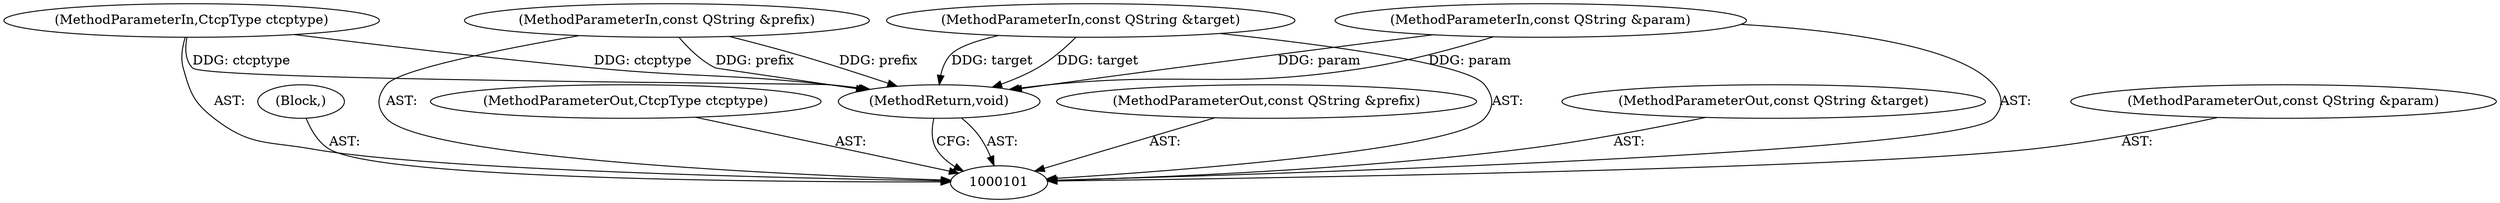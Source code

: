 digraph "0_quassel_a4ca568cdf68cf4a0343eb161518dc8e50cea87d_0" {
"1000107" [label="(MethodReturn,void)"];
"1000106" [label="(Block,)"];
"1000102" [label="(MethodParameterIn,CtcpType ctcptype)"];
"1000112" [label="(MethodParameterOut,CtcpType ctcptype)"];
"1000103" [label="(MethodParameterIn,const QString &prefix)"];
"1000113" [label="(MethodParameterOut,const QString &prefix)"];
"1000104" [label="(MethodParameterIn,const QString &target)"];
"1000114" [label="(MethodParameterOut,const QString &target)"];
"1000105" [label="(MethodParameterIn,const QString &param)"];
"1000115" [label="(MethodParameterOut,const QString &param)"];
"1000107" -> "1000101"  [label="AST: "];
"1000107" -> "1000101"  [label="CFG: "];
"1000105" -> "1000107"  [label="DDG: param"];
"1000104" -> "1000107"  [label="DDG: target"];
"1000103" -> "1000107"  [label="DDG: prefix"];
"1000102" -> "1000107"  [label="DDG: ctcptype"];
"1000106" -> "1000101"  [label="AST: "];
"1000102" -> "1000101"  [label="AST: "];
"1000102" -> "1000107"  [label="DDG: ctcptype"];
"1000112" -> "1000101"  [label="AST: "];
"1000103" -> "1000101"  [label="AST: "];
"1000103" -> "1000107"  [label="DDG: prefix"];
"1000113" -> "1000101"  [label="AST: "];
"1000104" -> "1000101"  [label="AST: "];
"1000104" -> "1000107"  [label="DDG: target"];
"1000114" -> "1000101"  [label="AST: "];
"1000105" -> "1000101"  [label="AST: "];
"1000105" -> "1000107"  [label="DDG: param"];
"1000115" -> "1000101"  [label="AST: "];
}
